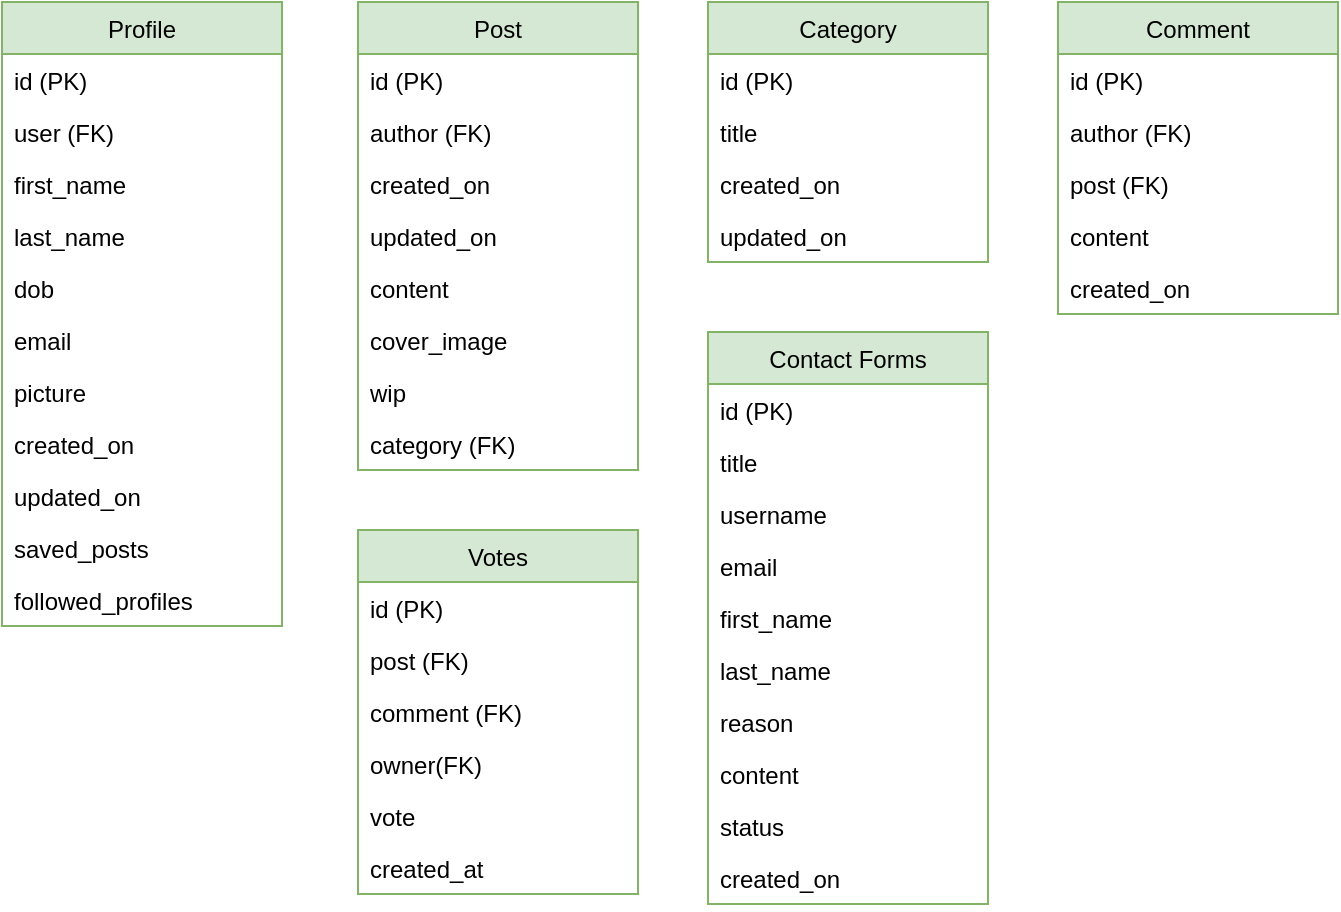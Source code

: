 <mxfile version="20.4.0" type="device"><diagram id="C5RBs43oDa-KdzZeNtuy" name="Page-1"><mxGraphModel dx="813" dy="736" grid="0" gridSize="10" guides="1" tooltips="1" connect="1" arrows="1" fold="1" page="1" pageScale="1" pageWidth="827" pageHeight="1169" background="#FFFFFF" math="0" shadow="0"><root><mxCell id="WIyWlLk6GJQsqaUBKTNV-0"/><mxCell id="WIyWlLk6GJQsqaUBKTNV-1" parent="WIyWlLk6GJQsqaUBKTNV-0"/><mxCell id="GiqLuywzvAT617X6qaqu-33" value="Profile" style="swimlane;fontStyle=0;childLayout=stackLayout;horizontal=1;startSize=26;horizontalStack=0;resizeParent=1;resizeParentMax=0;resizeLast=0;collapsible=1;marginBottom=0;labelBackgroundColor=none;fillColor=#d5e8d4;strokeColor=#82b366;" parent="WIyWlLk6GJQsqaUBKTNV-1" vertex="1"><mxGeometry x="99" y="95" width="140" height="312" as="geometry"/></mxCell><mxCell id="GiqLuywzvAT617X6qaqu-34" value="id (PK)" style="text;strokeColor=none;fillColor=none;align=left;verticalAlign=top;spacingLeft=4;spacingRight=4;overflow=hidden;rotatable=0;points=[[0,0.5],[1,0.5]];portConstraint=eastwest;labelBackgroundColor=none;" parent="GiqLuywzvAT617X6qaqu-33" vertex="1"><mxGeometry y="26" width="140" height="26" as="geometry"/></mxCell><mxCell id="GiqLuywzvAT617X6qaqu-50" value="user (FK)" style="text;strokeColor=none;fillColor=none;align=left;verticalAlign=top;spacingLeft=4;spacingRight=4;overflow=hidden;rotatable=0;points=[[0,0.5],[1,0.5]];portConstraint=eastwest;labelBackgroundColor=none;" parent="GiqLuywzvAT617X6qaqu-33" vertex="1"><mxGeometry y="52" width="140" height="26" as="geometry"/></mxCell><mxCell id="GiqLuywzvAT617X6qaqu-44" value="first_name" style="text;strokeColor=none;fillColor=none;align=left;verticalAlign=top;spacingLeft=4;spacingRight=4;overflow=hidden;rotatable=0;points=[[0,0.5],[1,0.5]];portConstraint=eastwest;labelBackgroundColor=none;" parent="GiqLuywzvAT617X6qaqu-33" vertex="1"><mxGeometry y="78" width="140" height="26" as="geometry"/></mxCell><mxCell id="GiqLuywzvAT617X6qaqu-49" value="last_name" style="text;strokeColor=none;fillColor=none;align=left;verticalAlign=top;spacingLeft=4;spacingRight=4;overflow=hidden;rotatable=0;points=[[0,0.5],[1,0.5]];portConstraint=eastwest;labelBackgroundColor=none;" parent="GiqLuywzvAT617X6qaqu-33" vertex="1"><mxGeometry y="104" width="140" height="26" as="geometry"/></mxCell><mxCell id="GiqLuywzvAT617X6qaqu-45" value="dob" style="text;strokeColor=none;fillColor=none;align=left;verticalAlign=top;spacingLeft=4;spacingRight=4;overflow=hidden;rotatable=0;points=[[0,0.5],[1,0.5]];portConstraint=eastwest;labelBackgroundColor=none;" parent="GiqLuywzvAT617X6qaqu-33" vertex="1"><mxGeometry y="130" width="140" height="26" as="geometry"/></mxCell><mxCell id="GiqLuywzvAT617X6qaqu-51" value="email" style="text;strokeColor=none;fillColor=none;align=left;verticalAlign=top;spacingLeft=4;spacingRight=4;overflow=hidden;rotatable=0;points=[[0,0.5],[1,0.5]];portConstraint=eastwest;labelBackgroundColor=none;" parent="GiqLuywzvAT617X6qaqu-33" vertex="1"><mxGeometry y="156" width="140" height="26" as="geometry"/></mxCell><mxCell id="GiqLuywzvAT617X6qaqu-46" value="picture" style="text;strokeColor=none;fillColor=none;align=left;verticalAlign=top;spacingLeft=4;spacingRight=4;overflow=hidden;rotatable=0;points=[[0,0.5],[1,0.5]];portConstraint=eastwest;labelBackgroundColor=none;" parent="GiqLuywzvAT617X6qaqu-33" vertex="1"><mxGeometry y="182" width="140" height="26" as="geometry"/></mxCell><mxCell id="GiqLuywzvAT617X6qaqu-65" value="created_on" style="text;strokeColor=none;fillColor=none;align=left;verticalAlign=top;spacingLeft=4;spacingRight=4;overflow=hidden;rotatable=0;points=[[0,0.5],[1,0.5]];portConstraint=eastwest;labelBackgroundColor=none;" parent="GiqLuywzvAT617X6qaqu-33" vertex="1"><mxGeometry y="208" width="140" height="26" as="geometry"/></mxCell><mxCell id="GiqLuywzvAT617X6qaqu-66" value="updated_on" style="text;strokeColor=none;fillColor=none;align=left;verticalAlign=top;spacingLeft=4;spacingRight=4;overflow=hidden;rotatable=0;points=[[0,0.5],[1,0.5]];portConstraint=eastwest;labelBackgroundColor=none;" parent="GiqLuywzvAT617X6qaqu-33" vertex="1"><mxGeometry y="234" width="140" height="26" as="geometry"/></mxCell><mxCell id="GiqLuywzvAT617X6qaqu-67" value="saved_posts" style="text;strokeColor=none;fillColor=none;align=left;verticalAlign=top;spacingLeft=4;spacingRight=4;overflow=hidden;rotatable=0;points=[[0,0.5],[1,0.5]];portConstraint=eastwest;labelBackgroundColor=none;" parent="GiqLuywzvAT617X6qaqu-33" vertex="1"><mxGeometry y="260" width="140" height="26" as="geometry"/></mxCell><mxCell id="PhGVrZg9ta3cjdjSkcBk-12" value="followed_profiles" style="text;strokeColor=none;fillColor=none;align=left;verticalAlign=top;spacingLeft=4;spacingRight=4;overflow=hidden;rotatable=0;points=[[0,0.5],[1,0.5]];portConstraint=eastwest;labelBackgroundColor=none;" parent="GiqLuywzvAT617X6qaqu-33" vertex="1"><mxGeometry y="286" width="140" height="26" as="geometry"/></mxCell><mxCell id="GiqLuywzvAT617X6qaqu-69" value="Post" style="swimlane;fontStyle=0;childLayout=stackLayout;horizontal=1;startSize=26;horizontalStack=0;resizeParent=1;resizeParentMax=0;resizeLast=0;collapsible=1;marginBottom=0;labelBackgroundColor=none;fillColor=#d5e8d4;strokeColor=#82b366;" parent="WIyWlLk6GJQsqaUBKTNV-1" vertex="1"><mxGeometry x="277" y="95" width="140" height="234" as="geometry"/></mxCell><mxCell id="GiqLuywzvAT617X6qaqu-70" value="id (PK)" style="text;strokeColor=none;fillColor=none;align=left;verticalAlign=top;spacingLeft=4;spacingRight=4;overflow=hidden;rotatable=0;points=[[0,0.5],[1,0.5]];portConstraint=eastwest;labelBackgroundColor=none;" parent="GiqLuywzvAT617X6qaqu-69" vertex="1"><mxGeometry y="26" width="140" height="26" as="geometry"/></mxCell><mxCell id="GiqLuywzvAT617X6qaqu-72" value="author (FK)" style="text;strokeColor=none;fillColor=none;align=left;verticalAlign=top;spacingLeft=4;spacingRight=4;overflow=hidden;rotatable=0;points=[[0,0.5],[1,0.5]];portConstraint=eastwest;labelBackgroundColor=none;" parent="GiqLuywzvAT617X6qaqu-69" vertex="1"><mxGeometry y="52" width="140" height="26" as="geometry"/></mxCell><mxCell id="GiqLuywzvAT617X6qaqu-73" value="created_on" style="text;strokeColor=none;fillColor=none;align=left;verticalAlign=top;spacingLeft=4;spacingRight=4;overflow=hidden;rotatable=0;points=[[0,0.5],[1,0.5]];portConstraint=eastwest;labelBackgroundColor=none;" parent="GiqLuywzvAT617X6qaqu-69" vertex="1"><mxGeometry y="78" width="140" height="26" as="geometry"/></mxCell><mxCell id="GiqLuywzvAT617X6qaqu-74" value="updated_on" style="text;strokeColor=none;fillColor=none;align=left;verticalAlign=top;spacingLeft=4;spacingRight=4;overflow=hidden;rotatable=0;points=[[0,0.5],[1,0.5]];portConstraint=eastwest;labelBackgroundColor=none;" parent="GiqLuywzvAT617X6qaqu-69" vertex="1"><mxGeometry y="104" width="140" height="26" as="geometry"/></mxCell><mxCell id="GiqLuywzvAT617X6qaqu-75" value="content" style="text;strokeColor=none;fillColor=none;align=left;verticalAlign=top;spacingLeft=4;spacingRight=4;overflow=hidden;rotatable=0;points=[[0,0.5],[1,0.5]];portConstraint=eastwest;labelBackgroundColor=none;" parent="GiqLuywzvAT617X6qaqu-69" vertex="1"><mxGeometry y="130" width="140" height="26" as="geometry"/></mxCell><mxCell id="GiqLuywzvAT617X6qaqu-76" value="cover_image" style="text;strokeColor=none;fillColor=none;align=left;verticalAlign=top;spacingLeft=4;spacingRight=4;overflow=hidden;rotatable=0;points=[[0,0.5],[1,0.5]];portConstraint=eastwest;labelBackgroundColor=none;" parent="GiqLuywzvAT617X6qaqu-69" vertex="1"><mxGeometry y="156" width="140" height="26" as="geometry"/></mxCell><mxCell id="GiqLuywzvAT617X6qaqu-77" value="wip" style="text;strokeColor=none;fillColor=none;align=left;verticalAlign=top;spacingLeft=4;spacingRight=4;overflow=hidden;rotatable=0;points=[[0,0.5],[1,0.5]];portConstraint=eastwest;labelBackgroundColor=none;" parent="GiqLuywzvAT617X6qaqu-69" vertex="1"><mxGeometry y="182" width="140" height="26" as="geometry"/></mxCell><mxCell id="PhGVrZg9ta3cjdjSkcBk-10" value="category (FK)" style="text;strokeColor=none;fillColor=none;align=left;verticalAlign=top;spacingLeft=4;spacingRight=4;overflow=hidden;rotatable=0;points=[[0,0.5],[1,0.5]];portConstraint=eastwest;labelBackgroundColor=none;" parent="GiqLuywzvAT617X6qaqu-69" vertex="1"><mxGeometry y="208" width="140" height="26" as="geometry"/></mxCell><mxCell id="GiqLuywzvAT617X6qaqu-81" value="Comment" style="swimlane;fontStyle=0;childLayout=stackLayout;horizontal=1;startSize=26;horizontalStack=0;resizeParent=1;resizeParentMax=0;resizeLast=0;collapsible=1;marginBottom=0;labelBackgroundColor=none;fillColor=#d5e8d4;strokeColor=#82b366;" parent="WIyWlLk6GJQsqaUBKTNV-1" vertex="1"><mxGeometry x="627" y="95" width="140" height="156" as="geometry"/></mxCell><mxCell id="GiqLuywzvAT617X6qaqu-82" value="id (PK)" style="text;strokeColor=none;fillColor=none;align=left;verticalAlign=top;spacingLeft=4;spacingRight=4;overflow=hidden;rotatable=0;points=[[0,0.5],[1,0.5]];portConstraint=eastwest;labelBackgroundColor=none;" parent="GiqLuywzvAT617X6qaqu-81" vertex="1"><mxGeometry y="26" width="140" height="26" as="geometry"/></mxCell><mxCell id="GiqLuywzvAT617X6qaqu-83" value="author (FK)" style="text;strokeColor=none;fillColor=none;align=left;verticalAlign=top;spacingLeft=4;spacingRight=4;overflow=hidden;rotatable=0;points=[[0,0.5],[1,0.5]];portConstraint=eastwest;labelBackgroundColor=none;" parent="GiqLuywzvAT617X6qaqu-81" vertex="1"><mxGeometry y="52" width="140" height="26" as="geometry"/></mxCell><mxCell id="GiqLuywzvAT617X6qaqu-84" value="post (FK)" style="text;strokeColor=none;fillColor=none;align=left;verticalAlign=top;spacingLeft=4;spacingRight=4;overflow=hidden;rotatable=0;points=[[0,0.5],[1,0.5]];portConstraint=eastwest;labelBackgroundColor=none;" parent="GiqLuywzvAT617X6qaqu-81" vertex="1"><mxGeometry y="78" width="140" height="26" as="geometry"/></mxCell><mxCell id="GiqLuywzvAT617X6qaqu-85" value="content" style="text;strokeColor=none;fillColor=none;align=left;verticalAlign=top;spacingLeft=4;spacingRight=4;overflow=hidden;rotatable=0;points=[[0,0.5],[1,0.5]];portConstraint=eastwest;labelBackgroundColor=none;" parent="GiqLuywzvAT617X6qaqu-81" vertex="1"><mxGeometry y="104" width="140" height="26" as="geometry"/></mxCell><mxCell id="GiqLuywzvAT617X6qaqu-86" value="created_on" style="text;strokeColor=none;fillColor=none;align=left;verticalAlign=top;spacingLeft=4;spacingRight=4;overflow=hidden;rotatable=0;points=[[0,0.5],[1,0.5]];portConstraint=eastwest;labelBackgroundColor=none;" parent="GiqLuywzvAT617X6qaqu-81" vertex="1"><mxGeometry y="130" width="140" height="26" as="geometry"/></mxCell><mxCell id="PhGVrZg9ta3cjdjSkcBk-0" value="Category" style="swimlane;fontStyle=0;childLayout=stackLayout;horizontal=1;startSize=26;horizontalStack=0;resizeParent=1;resizeParentMax=0;resizeLast=0;collapsible=1;marginBottom=0;labelBackgroundColor=none;fillColor=#d5e8d4;strokeColor=#82b366;" parent="WIyWlLk6GJQsqaUBKTNV-1" vertex="1"><mxGeometry x="452" y="95" width="140" height="130" as="geometry"/></mxCell><mxCell id="PhGVrZg9ta3cjdjSkcBk-1" value="id (PK)" style="text;strokeColor=none;fillColor=none;align=left;verticalAlign=top;spacingLeft=4;spacingRight=4;overflow=hidden;rotatable=0;points=[[0,0.5],[1,0.5]];portConstraint=eastwest;labelBackgroundColor=none;" parent="PhGVrZg9ta3cjdjSkcBk-0" vertex="1"><mxGeometry y="26" width="140" height="26" as="geometry"/></mxCell><mxCell id="PhGVrZg9ta3cjdjSkcBk-8" value="title" style="text;strokeColor=none;fillColor=none;align=left;verticalAlign=top;spacingLeft=4;spacingRight=4;overflow=hidden;rotatable=0;points=[[0,0.5],[1,0.5]];portConstraint=eastwest;labelBackgroundColor=none;" parent="PhGVrZg9ta3cjdjSkcBk-0" vertex="1"><mxGeometry y="52" width="140" height="26" as="geometry"/></mxCell><mxCell id="PhGVrZg9ta3cjdjSkcBk-3" value="created_on" style="text;strokeColor=none;fillColor=none;align=left;verticalAlign=top;spacingLeft=4;spacingRight=4;overflow=hidden;rotatable=0;points=[[0,0.5],[1,0.5]];portConstraint=eastwest;labelBackgroundColor=none;" parent="PhGVrZg9ta3cjdjSkcBk-0" vertex="1"><mxGeometry y="78" width="140" height="26" as="geometry"/></mxCell><mxCell id="PhGVrZg9ta3cjdjSkcBk-4" value="updated_on" style="text;strokeColor=none;fillColor=none;align=left;verticalAlign=top;spacingLeft=4;spacingRight=4;overflow=hidden;rotatable=0;points=[[0,0.5],[1,0.5]];portConstraint=eastwest;labelBackgroundColor=none;" parent="PhGVrZg9ta3cjdjSkcBk-0" vertex="1"><mxGeometry y="104" width="140" height="26" as="geometry"/></mxCell><mxCell id="PhGVrZg9ta3cjdjSkcBk-13" value="Contact Forms" style="swimlane;fontStyle=0;childLayout=stackLayout;horizontal=1;startSize=26;horizontalStack=0;resizeParent=1;resizeParentMax=0;resizeLast=0;collapsible=1;marginBottom=0;labelBackgroundColor=none;fillColor=#d5e8d4;strokeColor=#82b366;" parent="WIyWlLk6GJQsqaUBKTNV-1" vertex="1"><mxGeometry x="452" y="260" width="140" height="286" as="geometry"/></mxCell><mxCell id="PhGVrZg9ta3cjdjSkcBk-14" value="id (PK)" style="text;strokeColor=none;fillColor=none;align=left;verticalAlign=top;spacingLeft=4;spacingRight=4;overflow=hidden;rotatable=0;points=[[0,0.5],[1,0.5]];portConstraint=eastwest;labelBackgroundColor=none;" parent="PhGVrZg9ta3cjdjSkcBk-13" vertex="1"><mxGeometry y="26" width="140" height="26" as="geometry"/></mxCell><mxCell id="PhGVrZg9ta3cjdjSkcBk-18" value="title" style="text;strokeColor=none;fillColor=none;align=left;verticalAlign=top;spacingLeft=4;spacingRight=4;overflow=hidden;rotatable=0;points=[[0,0.5],[1,0.5]];portConstraint=eastwest;labelBackgroundColor=none;" parent="PhGVrZg9ta3cjdjSkcBk-13" vertex="1"><mxGeometry y="52" width="140" height="26" as="geometry"/></mxCell><mxCell id="PhGVrZg9ta3cjdjSkcBk-15" value="username" style="text;strokeColor=none;fillColor=none;align=left;verticalAlign=top;spacingLeft=4;spacingRight=4;overflow=hidden;rotatable=0;points=[[0,0.5],[1,0.5]];portConstraint=eastwest;labelBackgroundColor=none;" parent="PhGVrZg9ta3cjdjSkcBk-13" vertex="1"><mxGeometry y="78" width="140" height="26" as="geometry"/></mxCell><mxCell id="PhGVrZg9ta3cjdjSkcBk-19" value="email" style="text;strokeColor=none;fillColor=none;align=left;verticalAlign=top;spacingLeft=4;spacingRight=4;overflow=hidden;rotatable=0;points=[[0,0.5],[1,0.5]];portConstraint=eastwest;labelBackgroundColor=none;" parent="PhGVrZg9ta3cjdjSkcBk-13" vertex="1"><mxGeometry y="104" width="140" height="26" as="geometry"/></mxCell><mxCell id="PhGVrZg9ta3cjdjSkcBk-20" value="first_name" style="text;strokeColor=none;fillColor=none;align=left;verticalAlign=top;spacingLeft=4;spacingRight=4;overflow=hidden;rotatable=0;points=[[0,0.5],[1,0.5]];portConstraint=eastwest;labelBackgroundColor=none;" parent="PhGVrZg9ta3cjdjSkcBk-13" vertex="1"><mxGeometry y="130" width="140" height="26" as="geometry"/></mxCell><mxCell id="PhGVrZg9ta3cjdjSkcBk-21" value="last_name" style="text;strokeColor=none;fillColor=none;align=left;verticalAlign=top;spacingLeft=4;spacingRight=4;overflow=hidden;rotatable=0;points=[[0,0.5],[1,0.5]];portConstraint=eastwest;labelBackgroundColor=none;" parent="PhGVrZg9ta3cjdjSkcBk-13" vertex="1"><mxGeometry y="156" width="140" height="26" as="geometry"/></mxCell><mxCell id="PhGVrZg9ta3cjdjSkcBk-22" value="reason" style="text;strokeColor=none;fillColor=none;align=left;verticalAlign=top;spacingLeft=4;spacingRight=4;overflow=hidden;rotatable=0;points=[[0,0.5],[1,0.5]];portConstraint=eastwest;labelBackgroundColor=none;" parent="PhGVrZg9ta3cjdjSkcBk-13" vertex="1"><mxGeometry y="182" width="140" height="26" as="geometry"/></mxCell><mxCell id="PhGVrZg9ta3cjdjSkcBk-23" value="content" style="text;strokeColor=none;fillColor=none;align=left;verticalAlign=top;spacingLeft=4;spacingRight=4;overflow=hidden;rotatable=0;points=[[0,0.5],[1,0.5]];portConstraint=eastwest;labelBackgroundColor=none;" parent="PhGVrZg9ta3cjdjSkcBk-13" vertex="1"><mxGeometry y="208" width="140" height="26" as="geometry"/></mxCell><mxCell id="AfN4ECo9Aq4Ssp4f6pk--0" value="status" style="text;strokeColor=none;fillColor=none;align=left;verticalAlign=top;spacingLeft=4;spacingRight=4;overflow=hidden;rotatable=0;points=[[0,0.5],[1,0.5]];portConstraint=eastwest;labelBackgroundColor=none;" vertex="1" parent="PhGVrZg9ta3cjdjSkcBk-13"><mxGeometry y="234" width="140" height="26" as="geometry"/></mxCell><mxCell id="PhGVrZg9ta3cjdjSkcBk-16" value="created_on" style="text;strokeColor=none;fillColor=none;align=left;verticalAlign=top;spacingLeft=4;spacingRight=4;overflow=hidden;rotatable=0;points=[[0,0.5],[1,0.5]];portConstraint=eastwest;labelBackgroundColor=none;" parent="PhGVrZg9ta3cjdjSkcBk-13" vertex="1"><mxGeometry y="260" width="140" height="26" as="geometry"/></mxCell><mxCell id="8CTudcWOJ0AUwI9pFu7N-0" value="Votes" style="swimlane;fontStyle=0;childLayout=stackLayout;horizontal=1;startSize=26;horizontalStack=0;resizeParent=1;resizeParentMax=0;resizeLast=0;collapsible=1;marginBottom=0;labelBackgroundColor=none;fillColor=#d5e8d4;strokeColor=#82b366;" parent="WIyWlLk6GJQsqaUBKTNV-1" vertex="1"><mxGeometry x="277" y="359" width="140" height="182" as="geometry"/></mxCell><mxCell id="8CTudcWOJ0AUwI9pFu7N-1" value="id (PK)" style="text;strokeColor=none;fillColor=none;align=left;verticalAlign=top;spacingLeft=4;spacingRight=4;overflow=hidden;rotatable=0;points=[[0,0.5],[1,0.5]];portConstraint=eastwest;labelBackgroundColor=none;" parent="8CTudcWOJ0AUwI9pFu7N-0" vertex="1"><mxGeometry y="26" width="140" height="26" as="geometry"/></mxCell><mxCell id="8CTudcWOJ0AUwI9pFu7N-10" value="post (FK)" style="text;strokeColor=none;fillColor=none;align=left;verticalAlign=top;spacingLeft=4;spacingRight=4;overflow=hidden;rotatable=0;points=[[0,0.5],[1,0.5]];portConstraint=eastwest;labelBackgroundColor=none;" parent="8CTudcWOJ0AUwI9pFu7N-0" vertex="1"><mxGeometry y="52" width="140" height="26" as="geometry"/></mxCell><mxCell id="8CTudcWOJ0AUwI9pFu7N-11" value="comment (FK)" style="text;strokeColor=none;fillColor=none;align=left;verticalAlign=top;spacingLeft=4;spacingRight=4;overflow=hidden;rotatable=0;points=[[0,0.5],[1,0.5]];portConstraint=eastwest;labelBackgroundColor=none;" parent="8CTudcWOJ0AUwI9pFu7N-0" vertex="1"><mxGeometry y="78" width="140" height="26" as="geometry"/></mxCell><mxCell id="8CTudcWOJ0AUwI9pFu7N-12" value="owner(FK)" style="text;strokeColor=none;fillColor=none;align=left;verticalAlign=top;spacingLeft=4;spacingRight=4;overflow=hidden;rotatable=0;points=[[0,0.5],[1,0.5]];portConstraint=eastwest;labelBackgroundColor=none;" parent="8CTudcWOJ0AUwI9pFu7N-0" vertex="1"><mxGeometry y="104" width="140" height="26" as="geometry"/></mxCell><mxCell id="8CTudcWOJ0AUwI9pFu7N-13" value="vote" style="text;strokeColor=none;fillColor=none;align=left;verticalAlign=top;spacingLeft=4;spacingRight=4;overflow=hidden;rotatable=0;points=[[0,0.5],[1,0.5]];portConstraint=eastwest;labelBackgroundColor=none;" parent="8CTudcWOJ0AUwI9pFu7N-0" vertex="1"><mxGeometry y="130" width="140" height="26" as="geometry"/></mxCell><mxCell id="AfN4ECo9Aq4Ssp4f6pk--1" value="created_at" style="text;strokeColor=none;fillColor=none;align=left;verticalAlign=top;spacingLeft=4;spacingRight=4;overflow=hidden;rotatable=0;points=[[0,0.5],[1,0.5]];portConstraint=eastwest;labelBackgroundColor=none;" vertex="1" parent="8CTudcWOJ0AUwI9pFu7N-0"><mxGeometry y="156" width="140" height="26" as="geometry"/></mxCell></root></mxGraphModel></diagram></mxfile>